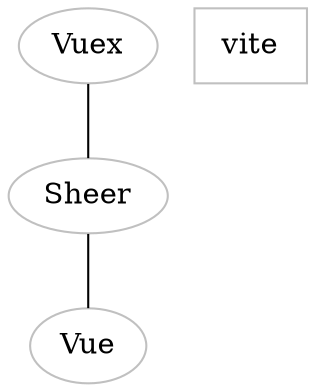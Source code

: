 graph construct {
    node [color=gray];

    Vuex -- Sheer;
    Sheer -- Vue;
    vite [shape=box];
}
